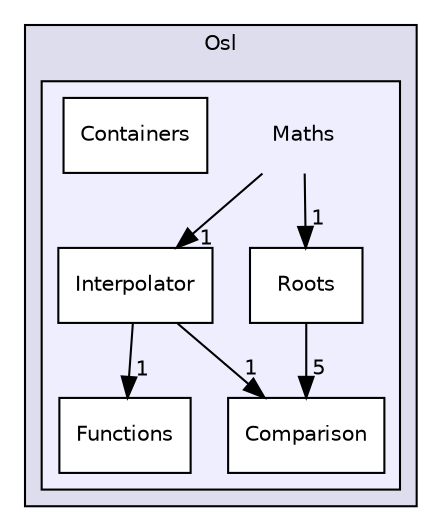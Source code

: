 digraph "Maths" {
  compound=true
  node [ fontsize="10", fontname="Helvetica"];
  edge [ labelfontsize="10", labelfontname="Helvetica"];
  subgraph clusterdir_5b8b01df1f6e37df89015ab721df26d0 {
    graph [ bgcolor="#ddddee", pencolor="black", label="Osl" fontname="Helvetica", fontsize="10", URL="dir_5b8b01df1f6e37df89015ab721df26d0.html"]
  subgraph clusterdir_134381abc7ea5127381f5d379b47f885 {
    graph [ bgcolor="#eeeeff", pencolor="black", label="" URL="dir_134381abc7ea5127381f5d379b47f885.html"];
    dir_134381abc7ea5127381f5d379b47f885 [shape=plaintext label="Maths"];
    dir_204984916f57bc1a6e4144bed7fb3355 [shape=box label="Comparison" color="black" fillcolor="white" style="filled" URL="dir_204984916f57bc1a6e4144bed7fb3355.html"];
    dir_4ee0e3e78d1080f35c6ad876adb58c74 [shape=box label="Containers" color="black" fillcolor="white" style="filled" URL="dir_4ee0e3e78d1080f35c6ad876adb58c74.html"];
    dir_6e66bb46395047836fb4733dc576fc79 [shape=box label="Functions" color="black" fillcolor="white" style="filled" URL="dir_6e66bb46395047836fb4733dc576fc79.html"];
    dir_1a780048b8fccef4957102cc0f8a7a2c [shape=box label="Interpolator" color="black" fillcolor="white" style="filled" URL="dir_1a780048b8fccef4957102cc0f8a7a2c.html"];
    dir_2d5fa0c25036e5a013f599f68770b718 [shape=box label="Roots" color="black" fillcolor="white" style="filled" URL="dir_2d5fa0c25036e5a013f599f68770b718.html"];
  }
  }
  dir_2d5fa0c25036e5a013f599f68770b718->dir_204984916f57bc1a6e4144bed7fb3355 [headlabel="5", labeldistance=1.5 headhref="dir_000008_000003.html"];
  dir_134381abc7ea5127381f5d379b47f885->dir_2d5fa0c25036e5a013f599f68770b718 [headlabel="1", labeldistance=1.5 headhref="dir_000002_000008.html"];
  dir_134381abc7ea5127381f5d379b47f885->dir_1a780048b8fccef4957102cc0f8a7a2c [headlabel="1", labeldistance=1.5 headhref="dir_000002_000004.html"];
  dir_1a780048b8fccef4957102cc0f8a7a2c->dir_6e66bb46395047836fb4733dc576fc79 [headlabel="1", labeldistance=1.5 headhref="dir_000004_000012.html"];
  dir_1a780048b8fccef4957102cc0f8a7a2c->dir_204984916f57bc1a6e4144bed7fb3355 [headlabel="1", labeldistance=1.5 headhref="dir_000004_000003.html"];
}
